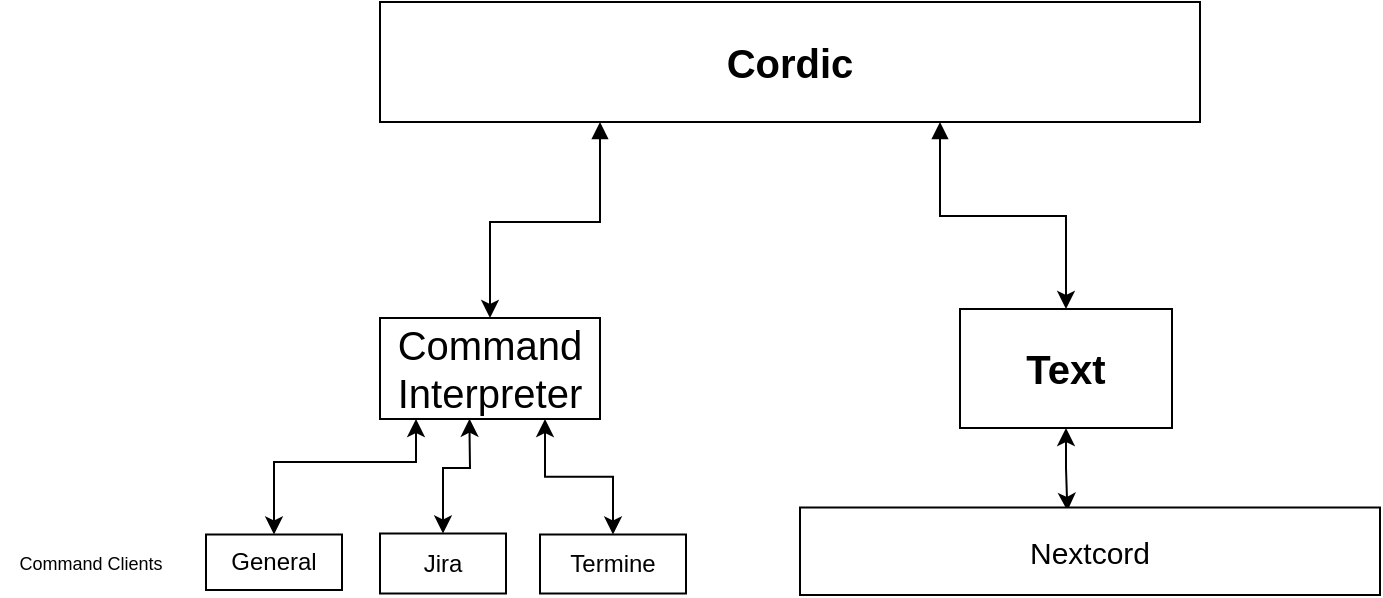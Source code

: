 <mxfile version="17.5.0" type="device"><diagram id="29ZNjdH4r7zN8eNMhLZn" name="Page-1"><mxGraphModel dx="981" dy="516" grid="0" gridSize="10" guides="1" tooltips="1" connect="1" arrows="1" fold="1" page="1" pageScale="1" pageWidth="1169" pageHeight="827" math="0" shadow="0"><root><mxCell id="0"/><mxCell id="1" parent="0"/><mxCell id="P-2qvP29gaWX5YQ7J_9T-28" style="edgeStyle=orthogonalEdgeStyle;rounded=0;orthogonalLoop=1;jettySize=auto;html=1;entryX=0.5;entryY=0;entryDx=0;entryDy=0;fontSize=20;startArrow=block;startFill=1;" parent="1" source="P-2qvP29gaWX5YQ7J_9T-7" target="P-2qvP29gaWX5YQ7J_9T-9" edge="1"><mxGeometry relative="1" as="geometry"><Array as="points"><mxPoint x="330" y="340"/><mxPoint x="275" y="340"/></Array></mxGeometry></mxCell><mxCell id="P-2qvP29gaWX5YQ7J_9T-78" style="edgeStyle=orthogonalEdgeStyle;rounded=0;orthogonalLoop=1;jettySize=auto;html=1;entryX=0.5;entryY=0;entryDx=0;entryDy=0;fontSize=9;startArrow=block;startFill=1;" parent="1" source="P-2qvP29gaWX5YQ7J_9T-7" target="P-2qvP29gaWX5YQ7J_9T-30" edge="1"><mxGeometry relative="1" as="geometry"><Array as="points"><mxPoint x="500" y="337"/><mxPoint x="563" y="337"/></Array></mxGeometry></mxCell><mxCell id="P-2qvP29gaWX5YQ7J_9T-7" value="&lt;h1&gt;&lt;font style=&quot;font-size: 20px&quot;&gt;Cordic&lt;/font&gt;&lt;/h1&gt;" style="rounded=0;whiteSpace=wrap;html=1;" parent="1" vertex="1"><mxGeometry x="220" y="230" width="410" height="60" as="geometry"/></mxCell><mxCell id="P-2qvP29gaWX5YQ7J_9T-59" style="edgeStyle=orthogonalEdgeStyle;rounded=0;orthogonalLoop=1;jettySize=auto;html=1;entryX=0.5;entryY=0;entryDx=0;entryDy=0;fontSize=9;startArrow=classic;startFill=1;exitX=0.407;exitY=0.997;exitDx=0;exitDy=0;exitPerimeter=0;" parent="1" source="P-2qvP29gaWX5YQ7J_9T-9" target="P-2qvP29gaWX5YQ7J_9T-10" edge="1"><mxGeometry relative="1" as="geometry"><Array as="points"><mxPoint x="265" y="448"/><mxPoint x="265" y="448"/><mxPoint x="265" y="463"/><mxPoint x="251" y="463"/></Array></mxGeometry></mxCell><mxCell id="P-2qvP29gaWX5YQ7J_9T-61" value="" style="edgeStyle=orthogonalEdgeStyle;rounded=0;orthogonalLoop=1;jettySize=auto;html=1;fontSize=9;startArrow=classic;startFill=1;exitX=0.75;exitY=1;exitDx=0;exitDy=0;" parent="1" source="P-2qvP29gaWX5YQ7J_9T-9" target="P-2qvP29gaWX5YQ7J_9T-11" edge="1"><mxGeometry relative="1" as="geometry"/></mxCell><mxCell id="wNESKJLxzzIlZ9wbwuTT-7" style="edgeStyle=orthogonalEdgeStyle;rounded=0;orthogonalLoop=1;jettySize=auto;html=1;entryX=0.5;entryY=0;entryDx=0;entryDy=0;startArrow=classic;startFill=1;" edge="1" parent="1" source="P-2qvP29gaWX5YQ7J_9T-9" target="wNESKJLxzzIlZ9wbwuTT-4"><mxGeometry relative="1" as="geometry"><Array as="points"><mxPoint x="238" y="460"/><mxPoint x="167" y="460"/></Array></mxGeometry></mxCell><mxCell id="P-2qvP29gaWX5YQ7J_9T-9" value="&lt;h3 style=&quot;font-size: 20px;&quot;&gt;&lt;font style=&quot;font-size: 20px;&quot;&gt;&lt;span style=&quot;font-weight: normal; font-size: 20px;&quot;&gt;Command Interpreter&lt;/span&gt;&lt;/font&gt;&lt;/h3&gt;" style="rounded=0;whiteSpace=wrap;html=1;fontSize=20;" parent="1" vertex="1"><mxGeometry x="220" y="388" width="110" height="50.5" as="geometry"/></mxCell><mxCell id="P-2qvP29gaWX5YQ7J_9T-10" value="Jira" style="rounded=0;whiteSpace=wrap;html=1;" parent="1" vertex="1"><mxGeometry x="220" y="495.75" width="63" height="30" as="geometry"/></mxCell><mxCell id="P-2qvP29gaWX5YQ7J_9T-11" value="Termine" style="rounded=0;whiteSpace=wrap;html=1;" parent="1" vertex="1"><mxGeometry x="300" y="496.25" width="73" height="29.5" as="geometry"/></mxCell><mxCell id="wNESKJLxzzIlZ9wbwuTT-3" style="edgeStyle=orthogonalEdgeStyle;rounded=0;orthogonalLoop=1;jettySize=auto;html=1;entryX=0.461;entryY=0.038;entryDx=0;entryDy=0;entryPerimeter=0;startArrow=classic;startFill=1;" edge="1" parent="1" source="P-2qvP29gaWX5YQ7J_9T-30" target="EgZ6E3qvXDJzj89FqtoI-1"><mxGeometry relative="1" as="geometry"/></mxCell><mxCell id="P-2qvP29gaWX5YQ7J_9T-30" value="&lt;h3 style=&quot;font-size: 20px;&quot;&gt;Text&lt;/h3&gt;" style="rounded=0;whiteSpace=wrap;html=1;fontSize=20;" parent="1" vertex="1"><mxGeometry x="510" y="383.5" width="106" height="59.5" as="geometry"/></mxCell><mxCell id="P-2qvP29gaWX5YQ7J_9T-58" value="&lt;font style=&quot;font-size: 9px;&quot;&gt;Command Clients&lt;/font&gt;" style="text;html=1;align=center;verticalAlign=middle;resizable=0;points=[];autosize=1;strokeColor=none;fillColor=none;fontSize=9;" parent="1" vertex="1"><mxGeometry x="30" y="501" width="90" height="20" as="geometry"/></mxCell><mxCell id="EgZ6E3qvXDJzj89FqtoI-1" value="&lt;div style=&quot;font-size: 19px&quot;&gt;&lt;font style=&quot;font-size: 15px&quot;&gt;Nextcord&lt;/font&gt;&lt;/div&gt;" style="rounded=0;whiteSpace=wrap;html=1;fontSize=20;" parent="1" vertex="1"><mxGeometry x="430" y="482.75" width="290" height="43.75" as="geometry"/></mxCell><mxCell id="wNESKJLxzzIlZ9wbwuTT-4" value="General" style="rounded=0;whiteSpace=wrap;html=1;" vertex="1" parent="1"><mxGeometry x="133" y="496.25" width="68" height="27.75" as="geometry"/></mxCell></root></mxGraphModel></diagram></mxfile>